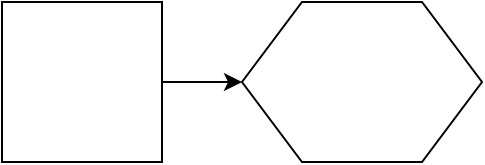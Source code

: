 <mxGraphModel dx="1030" dy="725" grid="1" gridSize="10" guides="1" tooltips="1" connect="1" arrows="1" fold="1" page="1" pageScale="1" pageWidth="827" pageHeight="1169" background="#ffffff"><root><mxCell id="0"/><mxCell id="1" parent="0"/><mxCell id="4" style="edgeStyle=orthogonalEdgeStyle;rounded=0;html=1;exitX=1;exitY=0.5;entryX=0;entryY=0.5;jettySize=auto;orthogonalLoop=1;" edge="1" parent="1" source="2" target="3"><mxGeometry relative="1" as="geometry"/></mxCell><mxCell id="2" value="" style="whiteSpace=wrap;html=1;aspect=fixed;" vertex="1" parent="1"><mxGeometry x="120" y="110" width="80" height="80" as="geometry"/></mxCell><mxCell id="3" value="" style="shape=hexagon;perimeter=hexagonPerimeter2;whiteSpace=wrap;html=1;" vertex="1" parent="1"><mxGeometry x="240" y="110" width="120" height="80" as="geometry"/></mxCell></root></mxGraphModel>
